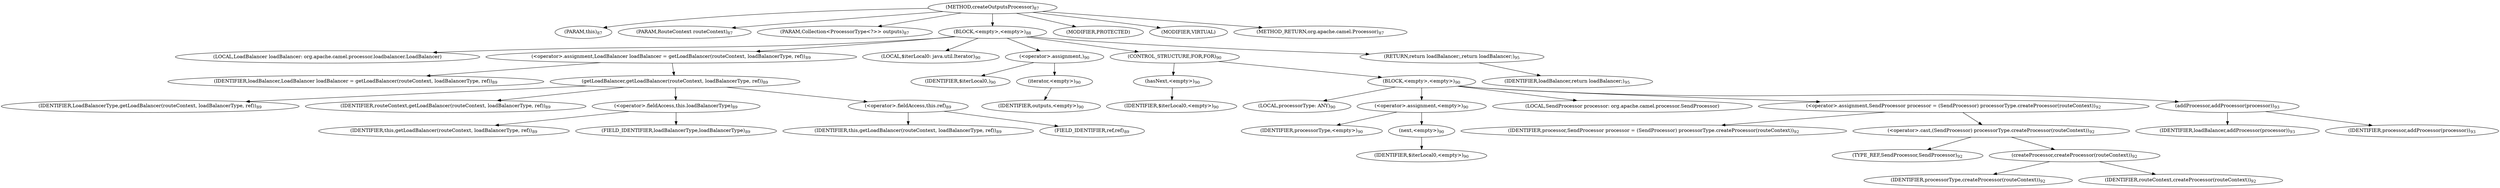 digraph "createOutputsProcessor" {  
"144" [label = <(METHOD,createOutputsProcessor)<SUB>87</SUB>> ]
"145" [label = <(PARAM,this)<SUB>87</SUB>> ]
"146" [label = <(PARAM,RouteContext routeContext)<SUB>87</SUB>> ]
"147" [label = <(PARAM,Collection&lt;ProcessorType&lt;?&gt;&gt; outputs)<SUB>87</SUB>> ]
"148" [label = <(BLOCK,&lt;empty&gt;,&lt;empty&gt;)<SUB>88</SUB>> ]
"149" [label = <(LOCAL,LoadBalancer loadBalancer: org.apache.camel.processor.loadbalancer.LoadBalancer)> ]
"150" [label = <(&lt;operator&gt;.assignment,LoadBalancer loadBalancer = getLoadBalancer(routeContext, loadBalancerType, ref))<SUB>89</SUB>> ]
"151" [label = <(IDENTIFIER,loadBalancer,LoadBalancer loadBalancer = getLoadBalancer(routeContext, loadBalancerType, ref))<SUB>89</SUB>> ]
"152" [label = <(getLoadBalancer,getLoadBalancer(routeContext, loadBalancerType, ref))<SUB>89</SUB>> ]
"153" [label = <(IDENTIFIER,LoadBalancerType,getLoadBalancer(routeContext, loadBalancerType, ref))<SUB>89</SUB>> ]
"154" [label = <(IDENTIFIER,routeContext,getLoadBalancer(routeContext, loadBalancerType, ref))<SUB>89</SUB>> ]
"155" [label = <(&lt;operator&gt;.fieldAccess,this.loadBalancerType)<SUB>89</SUB>> ]
"156" [label = <(IDENTIFIER,this,getLoadBalancer(routeContext, loadBalancerType, ref))<SUB>89</SUB>> ]
"157" [label = <(FIELD_IDENTIFIER,loadBalancerType,loadBalancerType)<SUB>89</SUB>> ]
"158" [label = <(&lt;operator&gt;.fieldAccess,this.ref)<SUB>89</SUB>> ]
"159" [label = <(IDENTIFIER,this,getLoadBalancer(routeContext, loadBalancerType, ref))<SUB>89</SUB>> ]
"160" [label = <(FIELD_IDENTIFIER,ref,ref)<SUB>89</SUB>> ]
"161" [label = <(LOCAL,$iterLocal0: java.util.Iterator)<SUB>90</SUB>> ]
"162" [label = <(&lt;operator&gt;.assignment,)<SUB>90</SUB>> ]
"163" [label = <(IDENTIFIER,$iterLocal0,)<SUB>90</SUB>> ]
"164" [label = <(iterator,&lt;empty&gt;)<SUB>90</SUB>> ]
"165" [label = <(IDENTIFIER,outputs,&lt;empty&gt;)<SUB>90</SUB>> ]
"166" [label = <(CONTROL_STRUCTURE,FOR,FOR)<SUB>90</SUB>> ]
"167" [label = <(hasNext,&lt;empty&gt;)<SUB>90</SUB>> ]
"168" [label = <(IDENTIFIER,$iterLocal0,&lt;empty&gt;)<SUB>90</SUB>> ]
"169" [label = <(BLOCK,&lt;empty&gt;,&lt;empty&gt;)<SUB>90</SUB>> ]
"170" [label = <(LOCAL,processorType: ANY)<SUB>90</SUB>> ]
"171" [label = <(&lt;operator&gt;.assignment,&lt;empty&gt;)<SUB>90</SUB>> ]
"172" [label = <(IDENTIFIER,processorType,&lt;empty&gt;)<SUB>90</SUB>> ]
"173" [label = <(next,&lt;empty&gt;)<SUB>90</SUB>> ]
"174" [label = <(IDENTIFIER,$iterLocal0,&lt;empty&gt;)<SUB>90</SUB>> ]
"175" [label = <(LOCAL,SendProcessor processor: org.apache.camel.processor.SendProcessor)> ]
"176" [label = <(&lt;operator&gt;.assignment,SendProcessor processor = (SendProcessor) processorType.createProcessor(routeContext))<SUB>92</SUB>> ]
"177" [label = <(IDENTIFIER,processor,SendProcessor processor = (SendProcessor) processorType.createProcessor(routeContext))<SUB>92</SUB>> ]
"178" [label = <(&lt;operator&gt;.cast,(SendProcessor) processorType.createProcessor(routeContext))<SUB>92</SUB>> ]
"179" [label = <(TYPE_REF,SendProcessor,SendProcessor)<SUB>92</SUB>> ]
"180" [label = <(createProcessor,createProcessor(routeContext))<SUB>92</SUB>> ]
"181" [label = <(IDENTIFIER,processorType,createProcessor(routeContext))<SUB>92</SUB>> ]
"182" [label = <(IDENTIFIER,routeContext,createProcessor(routeContext))<SUB>92</SUB>> ]
"183" [label = <(addProcessor,addProcessor(processor))<SUB>93</SUB>> ]
"184" [label = <(IDENTIFIER,loadBalancer,addProcessor(processor))<SUB>93</SUB>> ]
"185" [label = <(IDENTIFIER,processor,addProcessor(processor))<SUB>93</SUB>> ]
"186" [label = <(RETURN,return loadBalancer;,return loadBalancer;)<SUB>95</SUB>> ]
"187" [label = <(IDENTIFIER,loadBalancer,return loadBalancer;)<SUB>95</SUB>> ]
"188" [label = <(MODIFIER,PROTECTED)> ]
"189" [label = <(MODIFIER,VIRTUAL)> ]
"190" [label = <(METHOD_RETURN,org.apache.camel.Processor)<SUB>87</SUB>> ]
  "144" -> "145" 
  "144" -> "146" 
  "144" -> "147" 
  "144" -> "148" 
  "144" -> "188" 
  "144" -> "189" 
  "144" -> "190" 
  "148" -> "149" 
  "148" -> "150" 
  "148" -> "161" 
  "148" -> "162" 
  "148" -> "166" 
  "148" -> "186" 
  "150" -> "151" 
  "150" -> "152" 
  "152" -> "153" 
  "152" -> "154" 
  "152" -> "155" 
  "152" -> "158" 
  "155" -> "156" 
  "155" -> "157" 
  "158" -> "159" 
  "158" -> "160" 
  "162" -> "163" 
  "162" -> "164" 
  "164" -> "165" 
  "166" -> "167" 
  "166" -> "169" 
  "167" -> "168" 
  "169" -> "170" 
  "169" -> "171" 
  "169" -> "175" 
  "169" -> "176" 
  "169" -> "183" 
  "171" -> "172" 
  "171" -> "173" 
  "173" -> "174" 
  "176" -> "177" 
  "176" -> "178" 
  "178" -> "179" 
  "178" -> "180" 
  "180" -> "181" 
  "180" -> "182" 
  "183" -> "184" 
  "183" -> "185" 
  "186" -> "187" 
}
